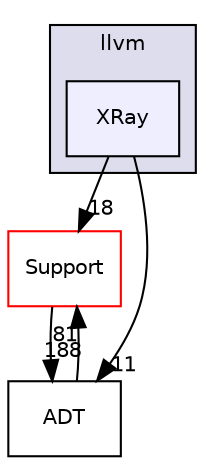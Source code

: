 digraph "include/llvm/XRay" {
  bgcolor=transparent;
  compound=true
  node [ fontsize="10", fontname="Helvetica"];
  edge [ labelfontsize="10", labelfontname="Helvetica"];
  subgraph clusterdir_dcde91663b8816e1e2311938ccd8f690 {
    graph [ bgcolor="#ddddee", pencolor="black", label="llvm" fontname="Helvetica", fontsize="10", URL="dir_dcde91663b8816e1e2311938ccd8f690.html"]
  dir_24b1d38ddf7732ee2512a5df56fedcad [shape=box, label="XRay", style="filled", fillcolor="#eeeeff", pencolor="black", URL="dir_24b1d38ddf7732ee2512a5df56fedcad.html"];
  }
  dir_ae1e398ac700924fa434b51c248a5531 [shape=box label="Support" color="red" URL="dir_ae1e398ac700924fa434b51c248a5531.html"];
  dir_32453792af2ba70c54e3ccae3a790d1b [shape=box label="ADT" URL="dir_32453792af2ba70c54e3ccae3a790d1b.html"];
  dir_ae1e398ac700924fa434b51c248a5531->dir_32453792af2ba70c54e3ccae3a790d1b [headlabel="188", labeldistance=1.5 headhref="dir_000011_000007.html"];
  dir_32453792af2ba70c54e3ccae3a790d1b->dir_ae1e398ac700924fa434b51c248a5531 [headlabel="81", labeldistance=1.5 headhref="dir_000007_000011.html"];
  dir_24b1d38ddf7732ee2512a5df56fedcad->dir_ae1e398ac700924fa434b51c248a5531 [headlabel="18", labeldistance=1.5 headhref="dir_000016_000011.html"];
  dir_24b1d38ddf7732ee2512a5df56fedcad->dir_32453792af2ba70c54e3ccae3a790d1b [headlabel="11", labeldistance=1.5 headhref="dir_000016_000007.html"];
}
